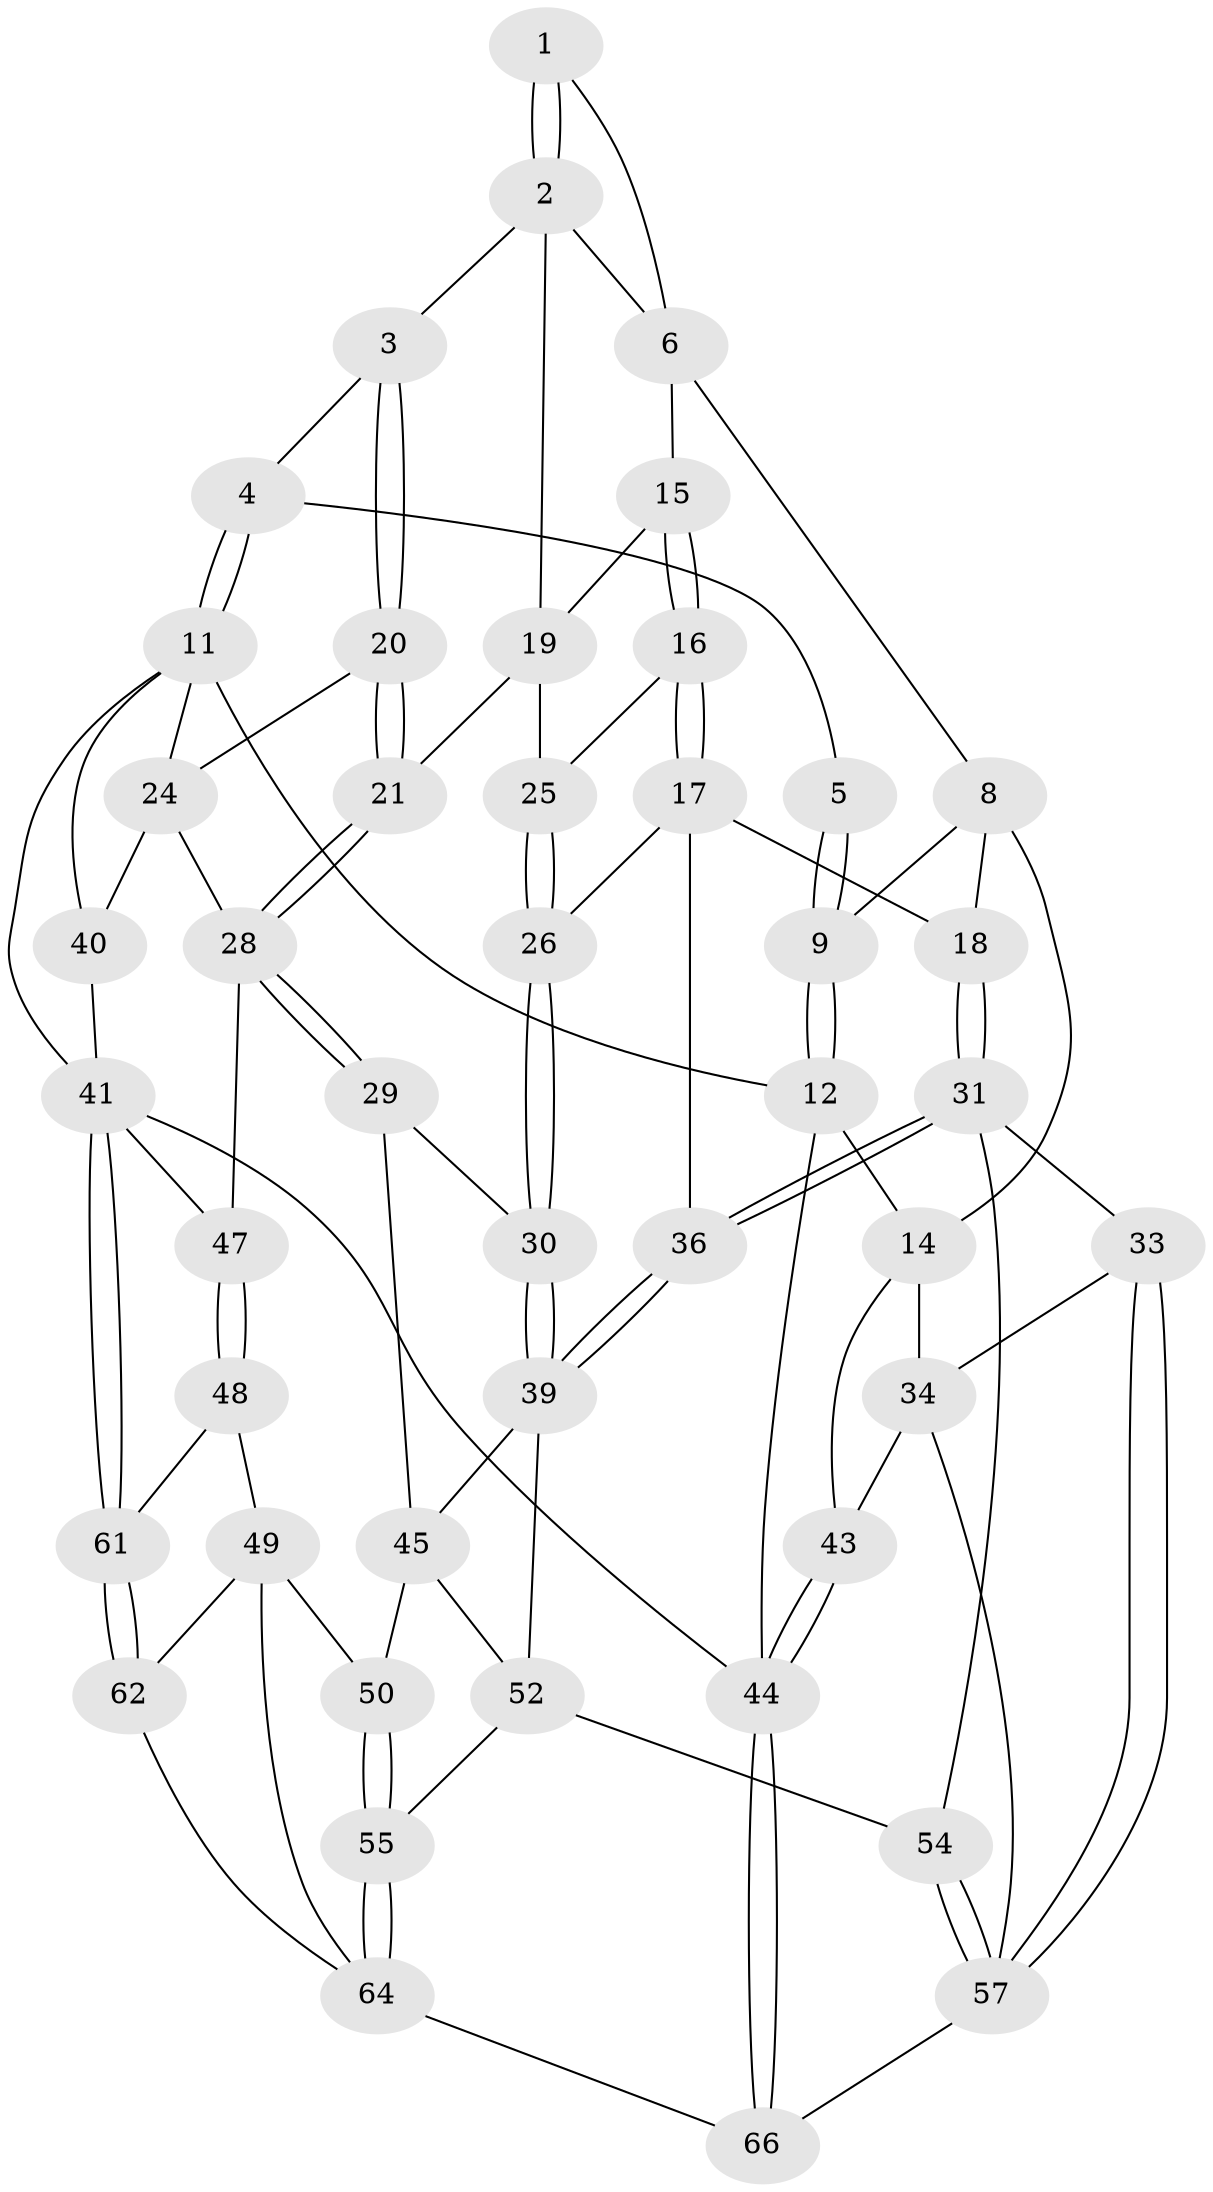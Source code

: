 // Generated by graph-tools (version 1.1) at 2025/24/03/03/25 07:24:37]
// undirected, 46 vertices, 104 edges
graph export_dot {
graph [start="1"]
  node [color=gray90,style=filled];
  1 [pos="+0.4316187011586267+0"];
  2 [pos="+0.5785953188923614+0.14605426991847556",super="+10"];
  3 [pos="+0.6371430003540949+0.1354123633662002"];
  4 [pos="+0.7517795404711923+0"];
  5 [pos="+0.425468485598973+0"];
  6 [pos="+0.4249130797815435+0.00346670542676006",super="+7"];
  8 [pos="+0.27628187086888584+0.13950665600051118",super="+13"];
  9 [pos="+0.06879253848880205+0"];
  11 [pos="+1+0",super="+23"];
  12 [pos="+0+0"];
  14 [pos="+0+0.16540650039759405",super="+35"];
  15 [pos="+0.2862142803918591+0.15178608411853978"];
  16 [pos="+0.23881192781911564+0.27854306603813117"];
  17 [pos="+0.20823160110561417+0.31401317538080753",super="+27"];
  18 [pos="+0.14613695922923706+0.3199851876460586"];
  19 [pos="+0.44579542979072595+0.20506657490783042",super="+22"];
  20 [pos="+0.753176345490757+0.28661640162992347"];
  21 [pos="+0.7048552955508985+0.37440779468542557"];
  24 [pos="+0.8090980398814804+0.2685538393126377",super="+37"];
  25 [pos="+0.428440830386561+0.2879254755635929"];
  26 [pos="+0.4158278057799696+0.36964851065265664"];
  28 [pos="+0.6748092050070746+0.5093602267708255",super="+38"];
  29 [pos="+0.600018386247544+0.5191134961459951"];
  30 [pos="+0.4993913956045931+0.4874561299095498"];
  31 [pos="+0.16462275125863685+0.6305607147616678",super="+32"];
  33 [pos="+0.13918679575482998+0.644222815501745"];
  34 [pos="+0.0629433559079905+0.672808050997903",super="+60"];
  36 [pos="+0.20262922948169593+0.6109318365666092"];
  39 [pos="+0.32983933719021286+0.5980211112916392",super="+46"];
  40 [pos="+1+0.580379501291268"];
  41 [pos="+1+1",super="+42"];
  43 [pos="+0+1"];
  44 [pos="+0+1"];
  45 [pos="+0.5337055476615846+0.637370653546422",super="+51"];
  47 [pos="+0.7576642481503774+0.6666956669974043",super="+56"];
  48 [pos="+0.7308303392733161+0.7804423040506218",super="+58"];
  49 [pos="+0.6938306098377917+0.805194998206493",super="+63"];
  50 [pos="+0.6472539758268302+0.8276932196238826"];
  52 [pos="+0.45626801207823026+0.7192992695430217",super="+53"];
  54 [pos="+0.41422194359907155+0.8448860992366355"];
  55 [pos="+0.6087161953842497+0.8639161646562735"];
  57 [pos="+0.3471339480669648+0.9763837154714565",super="+59"];
  61 [pos="+1+1"];
  62 [pos="+0.9339438595559155+1"];
  64 [pos="+0.6079396731342862+0.8923436546553836",super="+65"];
  66 [pos="+0.28393501501816615+1"];
  1 -- 2;
  1 -- 2;
  1 -- 6;
  2 -- 3;
  2 -- 19;
  2 -- 6;
  3 -- 4;
  3 -- 20;
  3 -- 20;
  4 -- 5;
  4 -- 11;
  4 -- 11;
  5 -- 9;
  5 -- 9;
  6 -- 8;
  6 -- 15;
  8 -- 9;
  8 -- 18;
  8 -- 14;
  9 -- 12;
  9 -- 12;
  11 -- 12;
  11 -- 41;
  11 -- 24;
  11 -- 40;
  12 -- 14;
  12 -- 44;
  14 -- 34;
  14 -- 43;
  15 -- 16;
  15 -- 16;
  15 -- 19;
  16 -- 17;
  16 -- 17;
  16 -- 25;
  17 -- 18;
  17 -- 26;
  17 -- 36;
  18 -- 31;
  18 -- 31;
  19 -- 25;
  19 -- 21;
  20 -- 21;
  20 -- 21;
  20 -- 24;
  21 -- 28;
  21 -- 28;
  24 -- 40;
  24 -- 28;
  25 -- 26;
  25 -- 26;
  26 -- 30;
  26 -- 30;
  28 -- 29;
  28 -- 29;
  28 -- 47;
  29 -- 30;
  29 -- 45;
  30 -- 39;
  30 -- 39;
  31 -- 36;
  31 -- 36;
  31 -- 33;
  31 -- 54;
  33 -- 34;
  33 -- 57;
  33 -- 57;
  34 -- 57;
  34 -- 43;
  36 -- 39;
  36 -- 39;
  39 -- 52;
  39 -- 45;
  40 -- 41;
  41 -- 61;
  41 -- 61;
  41 -- 44;
  41 -- 47;
  43 -- 44;
  43 -- 44;
  44 -- 66;
  44 -- 66;
  45 -- 50;
  45 -- 52;
  47 -- 48 [weight=2];
  47 -- 48;
  48 -- 49;
  48 -- 61;
  49 -- 50;
  49 -- 64;
  49 -- 62;
  50 -- 55;
  50 -- 55;
  52 -- 54;
  52 -- 55;
  54 -- 57;
  54 -- 57;
  55 -- 64;
  55 -- 64;
  57 -- 66;
  61 -- 62;
  61 -- 62;
  62 -- 64;
  64 -- 66;
}
